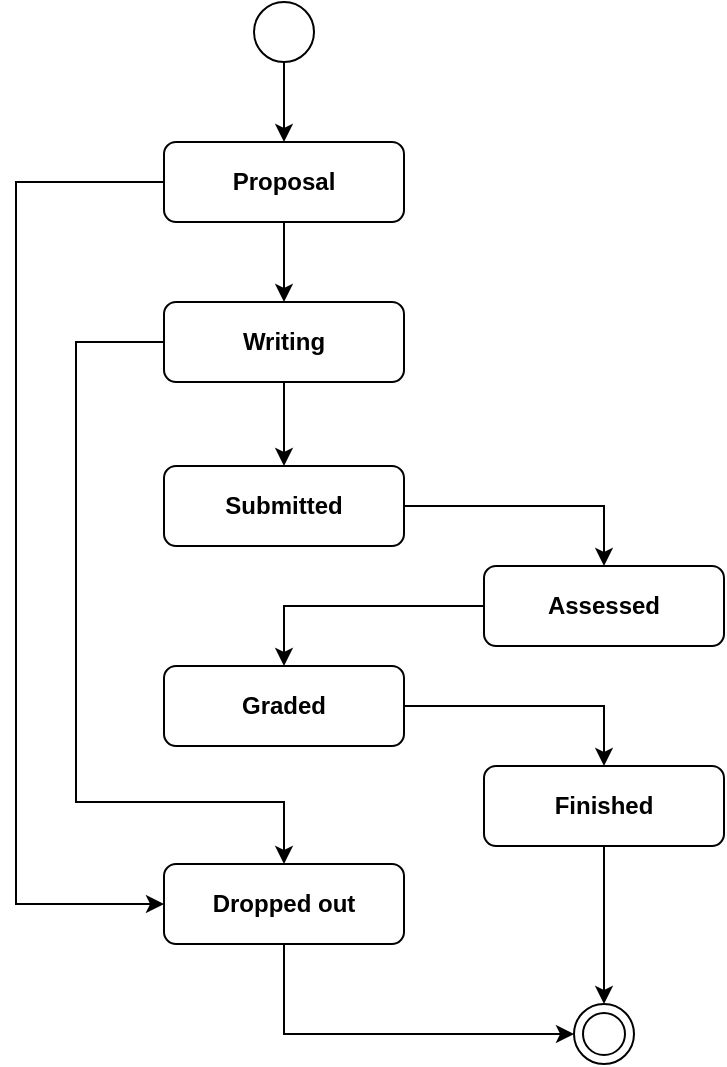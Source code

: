 <mxfile version="24.7.17">
  <diagram id="C5RBs43oDa-KdzZeNtuy" name="Page-1">
    <mxGraphModel dx="1369" dy="632" grid="1" gridSize="10" guides="1" tooltips="1" connect="1" arrows="1" fold="1" page="1" pageScale="1" pageWidth="827" pageHeight="1169" math="0" shadow="0">
      <root>
        <mxCell id="WIyWlLk6GJQsqaUBKTNV-0" />
        <mxCell id="WIyWlLk6GJQsqaUBKTNV-1" parent="WIyWlLk6GJQsqaUBKTNV-0" />
        <mxCell id="dwR90JysyI3-UBJcspG8-9" style="edgeStyle=orthogonalEdgeStyle;rounded=0;orthogonalLoop=1;jettySize=auto;html=1;exitX=0.5;exitY=1;exitDx=0;exitDy=0;entryX=0.5;entryY=0;entryDx=0;entryDy=0;" parent="WIyWlLk6GJQsqaUBKTNV-1" source="WIyWlLk6GJQsqaUBKTNV-3" target="0_vhAtiCu5HVmaunysre-0" edge="1">
          <mxGeometry relative="1" as="geometry" />
        </mxCell>
        <mxCell id="dwR90JysyI3-UBJcspG8-11" style="edgeStyle=orthogonalEdgeStyle;rounded=0;orthogonalLoop=1;jettySize=auto;html=1;exitX=0;exitY=0.5;exitDx=0;exitDy=0;entryX=0;entryY=0.5;entryDx=0;entryDy=0;" parent="WIyWlLk6GJQsqaUBKTNV-1" source="WIyWlLk6GJQsqaUBKTNV-3" target="dwR90JysyI3-UBJcspG8-4" edge="1">
          <mxGeometry relative="1" as="geometry">
            <Array as="points">
              <mxPoint x="200" y="170" />
              <mxPoint x="200" y="531" />
            </Array>
          </mxGeometry>
        </mxCell>
        <mxCell id="WIyWlLk6GJQsqaUBKTNV-3" value="&lt;b&gt;Proposal&lt;/b&gt;" style="rounded=1;whiteSpace=wrap;html=1;fontSize=12;glass=0;strokeWidth=1;shadow=0;" parent="WIyWlLk6GJQsqaUBKTNV-1" vertex="1">
          <mxGeometry x="274" y="150" width="120" height="40" as="geometry" />
        </mxCell>
        <mxCell id="dwR90JysyI3-UBJcspG8-10" style="edgeStyle=orthogonalEdgeStyle;rounded=0;orthogonalLoop=1;jettySize=auto;html=1;exitX=0.5;exitY=1;exitDx=0;exitDy=0;entryX=0.5;entryY=0;entryDx=0;entryDy=0;" parent="WIyWlLk6GJQsqaUBKTNV-1" source="0_vhAtiCu5HVmaunysre-0" target="0_vhAtiCu5HVmaunysre-2" edge="1">
          <mxGeometry relative="1" as="geometry" />
        </mxCell>
        <mxCell id="dwR90JysyI3-UBJcspG8-13" style="edgeStyle=orthogonalEdgeStyle;rounded=0;orthogonalLoop=1;jettySize=auto;html=1;exitX=0;exitY=0.5;exitDx=0;exitDy=0;entryX=0.5;entryY=0;entryDx=0;entryDy=0;" parent="WIyWlLk6GJQsqaUBKTNV-1" source="0_vhAtiCu5HVmaunysre-0" target="dwR90JysyI3-UBJcspG8-4" edge="1">
          <mxGeometry relative="1" as="geometry">
            <Array as="points">
              <mxPoint x="230" y="250" />
              <mxPoint x="230" y="480" />
              <mxPoint x="334" y="480" />
            </Array>
          </mxGeometry>
        </mxCell>
        <mxCell id="0_vhAtiCu5HVmaunysre-0" value="&lt;b&gt;Writing&lt;/b&gt;" style="rounded=1;whiteSpace=wrap;html=1;fontSize=12;glass=0;strokeWidth=1;shadow=0;" parent="WIyWlLk6GJQsqaUBKTNV-1" vertex="1">
          <mxGeometry x="274" y="230" width="120" height="40" as="geometry" />
        </mxCell>
        <mxCell id="0_vhAtiCu5HVmaunysre-12" style="edgeStyle=orthogonalEdgeStyle;rounded=0;orthogonalLoop=1;jettySize=auto;html=1;exitX=1;exitY=0.5;exitDx=0;exitDy=0;entryX=0.5;entryY=0;entryDx=0;entryDy=0;" parent="WIyWlLk6GJQsqaUBKTNV-1" source="0_vhAtiCu5HVmaunysre-2" target="0_vhAtiCu5HVmaunysre-4" edge="1">
          <mxGeometry relative="1" as="geometry" />
        </mxCell>
        <mxCell id="0_vhAtiCu5HVmaunysre-2" value="&lt;b&gt;Submitted&lt;/b&gt;" style="rounded=1;whiteSpace=wrap;html=1;fontSize=12;glass=0;strokeWidth=1;shadow=0;" parent="WIyWlLk6GJQsqaUBKTNV-1" vertex="1">
          <mxGeometry x="274" y="312" width="120" height="40" as="geometry" />
        </mxCell>
        <mxCell id="0_vhAtiCu5HVmaunysre-13" style="edgeStyle=orthogonalEdgeStyle;rounded=0;orthogonalLoop=1;jettySize=auto;html=1;exitX=0;exitY=0.5;exitDx=0;exitDy=0;entryX=0.5;entryY=0;entryDx=0;entryDy=0;" parent="WIyWlLk6GJQsqaUBKTNV-1" source="0_vhAtiCu5HVmaunysre-4" target="0_vhAtiCu5HVmaunysre-6" edge="1">
          <mxGeometry relative="1" as="geometry" />
        </mxCell>
        <mxCell id="0_vhAtiCu5HVmaunysre-4" value="&lt;b&gt;Assessed&lt;/b&gt;" style="rounded=1;whiteSpace=wrap;html=1;fontSize=12;glass=0;strokeWidth=1;shadow=0;" parent="WIyWlLk6GJQsqaUBKTNV-1" vertex="1">
          <mxGeometry x="434" y="362" width="120" height="40" as="geometry" />
        </mxCell>
        <mxCell id="0_vhAtiCu5HVmaunysre-14" style="edgeStyle=orthogonalEdgeStyle;rounded=0;orthogonalLoop=1;jettySize=auto;html=1;exitX=1;exitY=0.5;exitDx=0;exitDy=0;entryX=0.5;entryY=0;entryDx=0;entryDy=0;" parent="WIyWlLk6GJQsqaUBKTNV-1" source="0_vhAtiCu5HVmaunysre-6" target="0_vhAtiCu5HVmaunysre-8" edge="1">
          <mxGeometry relative="1" as="geometry" />
        </mxCell>
        <mxCell id="0_vhAtiCu5HVmaunysre-6" value="&lt;b&gt;Graded&lt;/b&gt;" style="rounded=1;whiteSpace=wrap;html=1;fontSize=12;glass=0;strokeWidth=1;shadow=0;" parent="WIyWlLk6GJQsqaUBKTNV-1" vertex="1">
          <mxGeometry x="274" y="412" width="120" height="40" as="geometry" />
        </mxCell>
        <mxCell id="dwR90JysyI3-UBJcspG8-1" value="" style="edgeStyle=orthogonalEdgeStyle;rounded=0;orthogonalLoop=1;jettySize=auto;html=1;" parent="WIyWlLk6GJQsqaUBKTNV-1" source="0_vhAtiCu5HVmaunysre-8" target="dwR90JysyI3-UBJcspG8-0" edge="1">
          <mxGeometry relative="1" as="geometry" />
        </mxCell>
        <mxCell id="0_vhAtiCu5HVmaunysre-8" value="&lt;b&gt;Finished&lt;/b&gt;" style="rounded=1;whiteSpace=wrap;html=1;fontSize=12;glass=0;strokeWidth=1;shadow=0;" parent="WIyWlLk6GJQsqaUBKTNV-1" vertex="1">
          <mxGeometry x="434" y="462" width="120" height="40" as="geometry" />
        </mxCell>
        <mxCell id="dwR90JysyI3-UBJcspG8-0" value="" style="ellipse;whiteSpace=wrap;html=1;rounded=1;glass=0;strokeWidth=1;shadow=0;" parent="WIyWlLk6GJQsqaUBKTNV-1" vertex="1">
          <mxGeometry x="479" y="581" width="30" height="30" as="geometry" />
        </mxCell>
        <mxCell id="dwR90JysyI3-UBJcspG8-3" style="edgeStyle=orthogonalEdgeStyle;rounded=0;orthogonalLoop=1;jettySize=auto;html=1;exitX=0.5;exitY=1;exitDx=0;exitDy=0;entryX=0.5;entryY=0;entryDx=0;entryDy=0;" parent="WIyWlLk6GJQsqaUBKTNV-1" source="dwR90JysyI3-UBJcspG8-2" target="WIyWlLk6GJQsqaUBKTNV-3" edge="1">
          <mxGeometry relative="1" as="geometry" />
        </mxCell>
        <mxCell id="dwR90JysyI3-UBJcspG8-2" value="" style="ellipse;whiteSpace=wrap;html=1;rounded=1;glass=0;strokeWidth=1;shadow=0;" parent="WIyWlLk6GJQsqaUBKTNV-1" vertex="1">
          <mxGeometry x="319" y="80" width="30" height="30" as="geometry" />
        </mxCell>
        <mxCell id="dwR90JysyI3-UBJcspG8-7" style="edgeStyle=orthogonalEdgeStyle;rounded=0;orthogonalLoop=1;jettySize=auto;html=1;exitX=0.5;exitY=1;exitDx=0;exitDy=0;entryX=0;entryY=0.5;entryDx=0;entryDy=0;" parent="WIyWlLk6GJQsqaUBKTNV-1" source="dwR90JysyI3-UBJcspG8-4" target="dwR90JysyI3-UBJcspG8-0" edge="1">
          <mxGeometry relative="1" as="geometry" />
        </mxCell>
        <mxCell id="dwR90JysyI3-UBJcspG8-4" value="&lt;b&gt;Dropped out&lt;/b&gt;" style="rounded=1;whiteSpace=wrap;html=1;fontSize=12;glass=0;strokeWidth=1;shadow=0;" parent="WIyWlLk6GJQsqaUBKTNV-1" vertex="1">
          <mxGeometry x="274" y="511" width="120" height="40" as="geometry" />
        </mxCell>
        <mxCell id="dwR90JysyI3-UBJcspG8-14" value="" style="ellipse;whiteSpace=wrap;html=1;rounded=1;glass=0;strokeWidth=1;shadow=0;" parent="WIyWlLk6GJQsqaUBKTNV-1" vertex="1">
          <mxGeometry x="483.5" y="585.5" width="21" height="21" as="geometry" />
        </mxCell>
      </root>
    </mxGraphModel>
  </diagram>
</mxfile>
